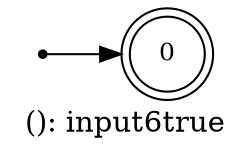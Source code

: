 digraph G {
label = "(): input6true";
rankdir = LR;
node [shape = doublecircle, label="0", fontsize=12]0;
node [shape = point ]; qi
qi ->0;
}
